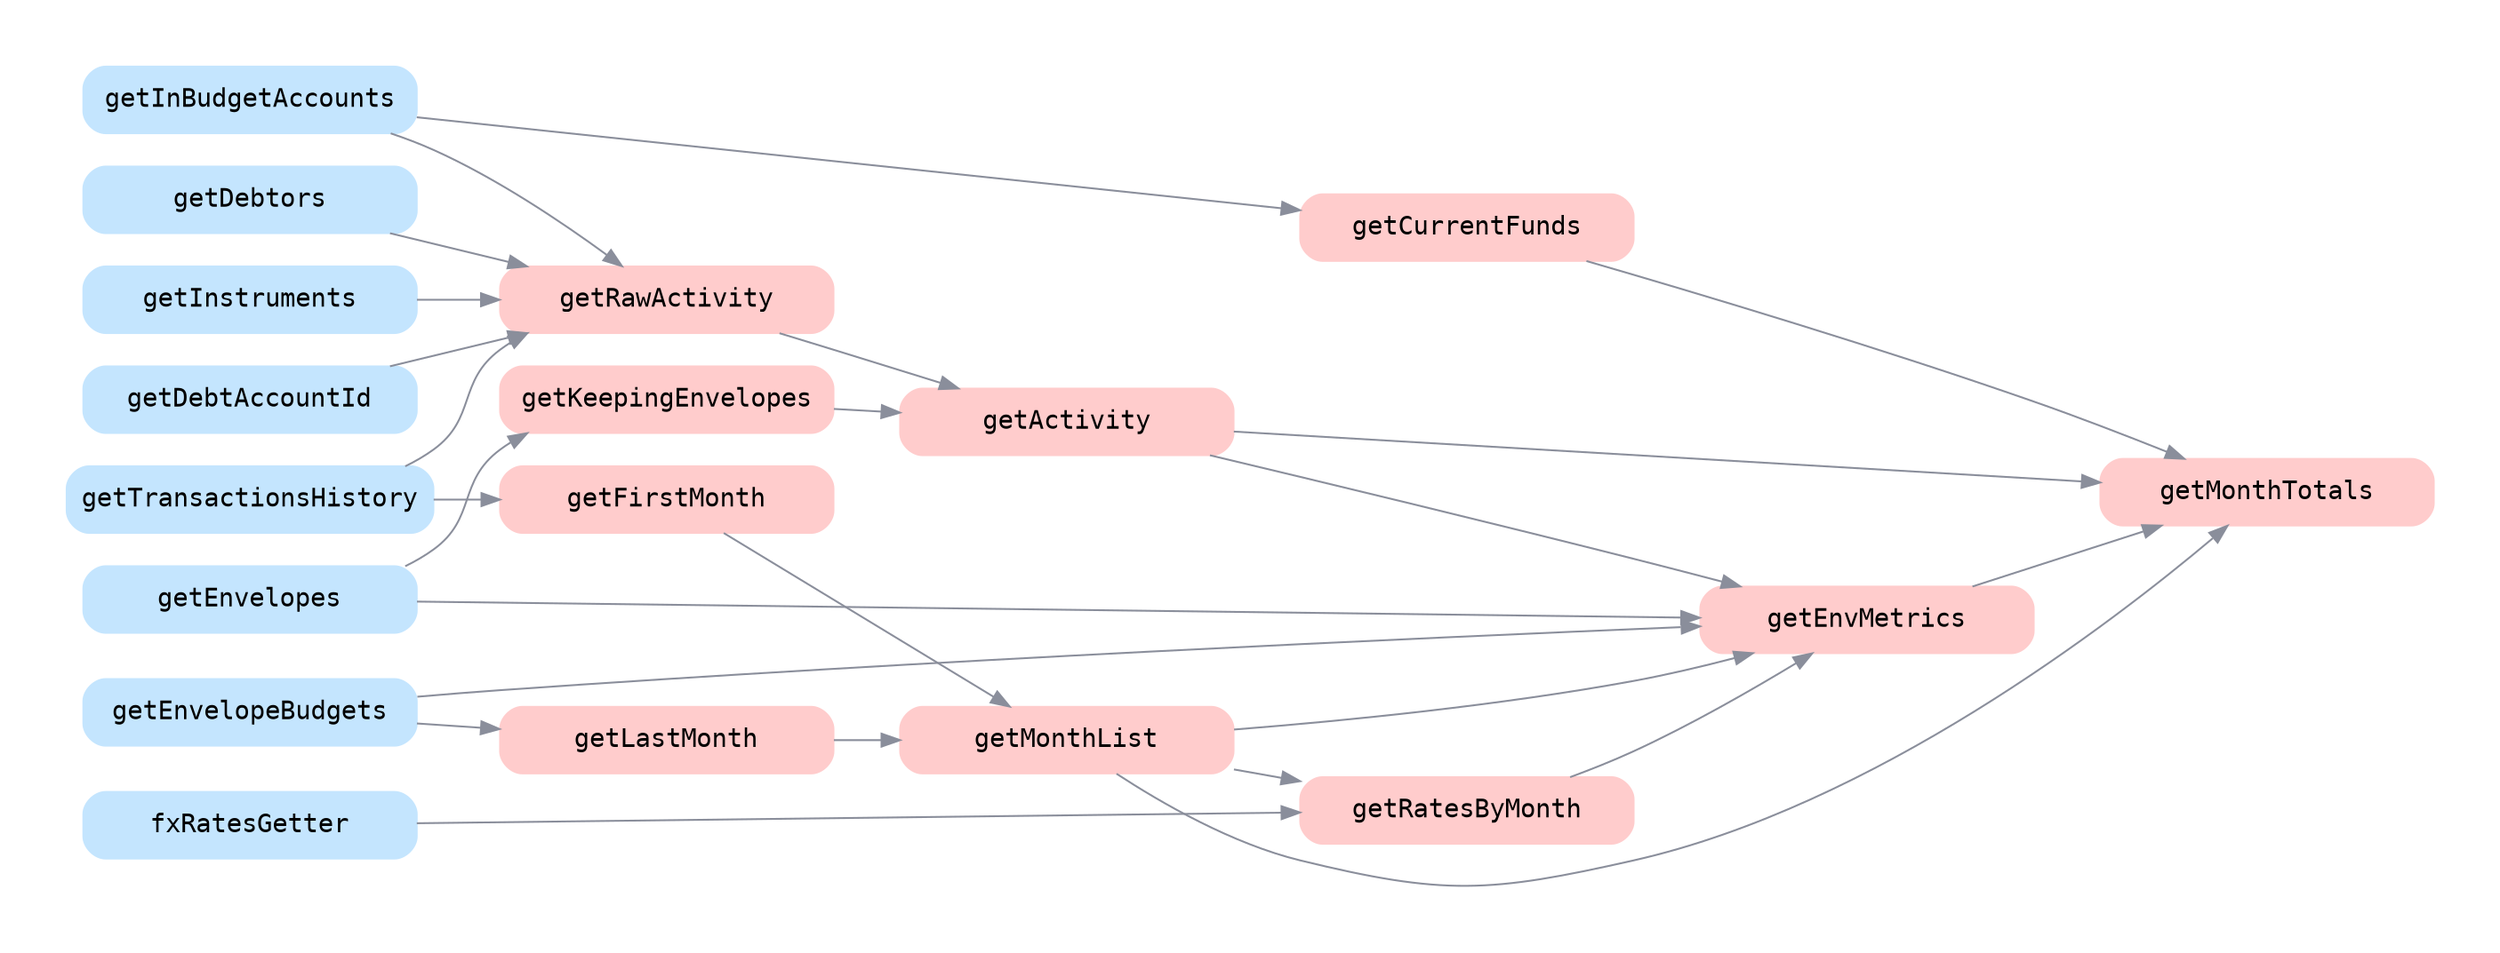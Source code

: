 // Chart made in graphwiz https://graphviz.org/
// VS Code extention https://marketplace.visualstudio.com/items?itemName=joaompinto.vscode-graphviz

digraph G {
// splines="FALSE";
rankdir=LR;
pad=0.5;
edge [
  fontname="'Fira Code', monospace"
  color="#8a8e9b"
]
node [
  fontname="'Fira Code', monospace",
  shape="box",
  style="filled,rounded"
  width=2.5
]

{
  node [color="#c4e5fe"]
  rank=same;
  getInBudgetAccounts
  getEnvelopes
  getTransactionsHistory
  getEnvelopeBudgets
  getDebtAccountId
  getDebtors
  getInstruments
  fxRatesGetter
}


subgraph INSTRUMENTS { //cluster_
  style="filled,rounded"
  color="#e8e8e8";

  node [color="#ffcccc"] // Results
  getInBudgetAccounts -> getCurrentFunds

  getEnvelopes -> getKeepingEnvelopes

  getTransactionsHistory -> getFirstMonth -> getMonthList
  getEnvelopeBudgets -> getLastMonth -> getMonthList

  getTransactionsHistory -> getRawActivity
  getInBudgetAccounts -> getRawActivity
  getDebtAccountId -> getRawActivity
  getDebtors -> getRawActivity
  getInstruments -> getRawActivity

  getKeepingEnvelopes -> getActivity
  getRawActivity -> getActivity

  fxRatesGetter -> getRatesByMonth
  getMonthList -> getRatesByMonth

  getMonthList -> getEnvMetrics
  getEnvelopes -> getEnvMetrics
  getActivity -> getEnvMetrics
  getEnvelopeBudgets -> getEnvMetrics
  getRatesByMonth -> getEnvMetrics

  getMonthList -> getMonthTotals
  getCurrentFunds -> getMonthTotals
  getActivity -> getMonthTotals
  getEnvMetrics -> getMonthTotals
}

}
